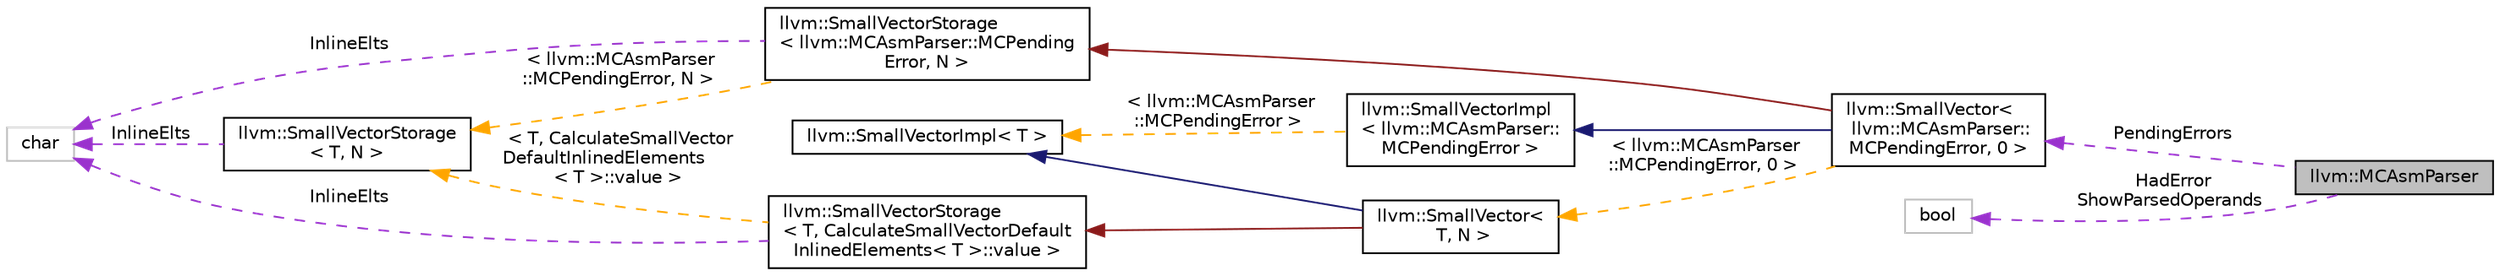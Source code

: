digraph "llvm::MCAsmParser"
{
 // LATEX_PDF_SIZE
  bgcolor="transparent";
  edge [fontname="Helvetica",fontsize="10",labelfontname="Helvetica",labelfontsize="10"];
  node [fontname="Helvetica",fontsize="10",shape=record];
  rankdir="LR";
  Node1 [label="llvm::MCAsmParser",height=0.2,width=0.4,color="black", fillcolor="grey75", style="filled", fontcolor="black",tooltip="Generic assembler parser interface, for use by target specific assembly parsers."];
  Node2 -> Node1 [dir="back",color="darkorchid3",fontsize="10",style="dashed",label=" PendingErrors" ,fontname="Helvetica"];
  Node2 [label="llvm::SmallVector\<\l llvm::MCAsmParser::\lMCPendingError, 0 \>",height=0.2,width=0.4,color="black",URL="$classllvm_1_1SmallVector.html",tooltip=" "];
  Node3 -> Node2 [dir="back",color="midnightblue",fontsize="10",style="solid",fontname="Helvetica"];
  Node3 [label="llvm::SmallVectorImpl\l\< llvm::MCAsmParser::\lMCPendingError \>",height=0.2,width=0.4,color="black",URL="$classllvm_1_1SmallVectorImpl.html",tooltip=" "];
  Node4 -> Node3 [dir="back",color="orange",fontsize="10",style="dashed",label=" \< llvm::MCAsmParser\l::MCPendingError \>" ,fontname="Helvetica"];
  Node4 [label="llvm::SmallVectorImpl\< T \>",height=0.2,width=0.4,color="black",URL="$classllvm_1_1SmallVectorImpl.html",tooltip="This class consists of common code factored out of the SmallVector class to reduce code duplication b..."];
  Node5 -> Node2 [dir="back",color="firebrick4",fontsize="10",style="solid",fontname="Helvetica"];
  Node5 [label="llvm::SmallVectorStorage\l\< llvm::MCAsmParser::MCPending\lError, N \>",height=0.2,width=0.4,color="black",URL="$structllvm_1_1SmallVectorStorage.html",tooltip=" "];
  Node6 -> Node5 [dir="back",color="darkorchid3",fontsize="10",style="dashed",label=" InlineElts" ,fontname="Helvetica"];
  Node6 [label="char",height=0.2,width=0.4,color="grey75",tooltip=" "];
  Node7 -> Node5 [dir="back",color="orange",fontsize="10",style="dashed",label=" \< llvm::MCAsmParser\l::MCPendingError, N \>" ,fontname="Helvetica"];
  Node7 [label="llvm::SmallVectorStorage\l\< T, N \>",height=0.2,width=0.4,color="black",URL="$structllvm_1_1SmallVectorStorage.html",tooltip="Storage for the SmallVector elements."];
  Node6 -> Node7 [dir="back",color="darkorchid3",fontsize="10",style="dashed",label=" InlineElts" ,fontname="Helvetica"];
  Node8 -> Node2 [dir="back",color="orange",fontsize="10",style="dashed",label=" \< llvm::MCAsmParser\l::MCPendingError, 0 \>" ,fontname="Helvetica"];
  Node8 [label="llvm::SmallVector\<\l T, N \>",height=0.2,width=0.4,color="black",URL="$classllvm_1_1SmallVector.html",tooltip="This is a 'vector' (really, a variable-sized array), optimized for the case when the array is small."];
  Node4 -> Node8 [dir="back",color="midnightblue",fontsize="10",style="solid",fontname="Helvetica"];
  Node9 -> Node8 [dir="back",color="firebrick4",fontsize="10",style="solid",fontname="Helvetica"];
  Node9 [label="llvm::SmallVectorStorage\l\< T, CalculateSmallVectorDefault\lInlinedElements\< T \>::value \>",height=0.2,width=0.4,color="black",URL="$structllvm_1_1SmallVectorStorage.html",tooltip=" "];
  Node6 -> Node9 [dir="back",color="darkorchid3",fontsize="10",style="dashed",label=" InlineElts" ,fontname="Helvetica"];
  Node7 -> Node9 [dir="back",color="orange",fontsize="10",style="dashed",label=" \< T, CalculateSmallVector\lDefaultInlinedElements\l\< T \>::value \>" ,fontname="Helvetica"];
  Node10 -> Node1 [dir="back",color="darkorchid3",fontsize="10",style="dashed",label=" HadError\nShowParsedOperands" ,fontname="Helvetica"];
  Node10 [label="bool",height=0.2,width=0.4,color="grey75",tooltip=" "];
}
